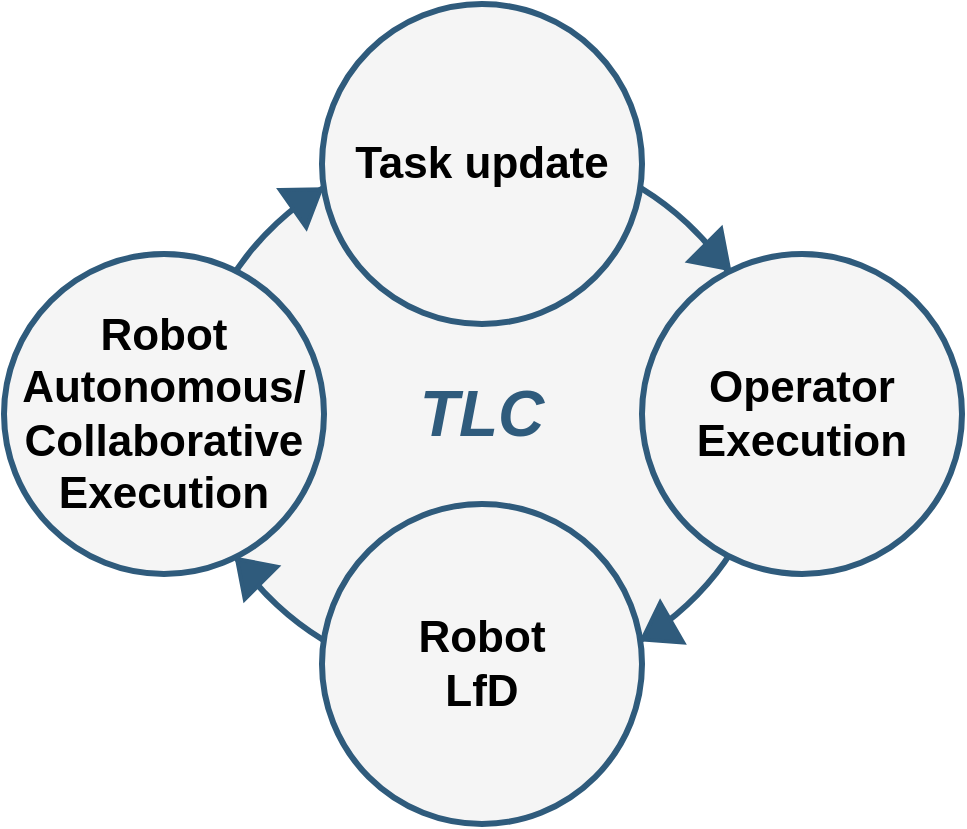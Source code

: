 <mxfile version="24.7.8">
  <diagram name="Page-1" id="TDJMH1aZNbsIJ0r4-Kt9">
    <mxGraphModel dx="1396" dy="837" grid="1" gridSize="10" guides="1" tooltips="1" connect="1" arrows="1" fold="1" page="1" pageScale="1" pageWidth="850" pageHeight="1100" math="0" shadow="0">
      <root>
        <mxCell id="0" />
        <mxCell id="1" parent="0" />
        <mxCell id="1IJxRaSxj_hYwIENcZfZ-1" value="TLC" style="ellipse;whiteSpace=wrap;html=1;rounded=0;shadow=0;dashed=0;comic=0;fontFamily=Helvetica;fontSize=32;fontColor=#2F5B7C;fillColor=#f5f5f5;strokeColor=#2F5B7C;fontStyle=3;strokeWidth=3;labelBorderColor=none;" vertex="1" parent="1">
          <mxGeometry x="330" y="180" width="290" height="270" as="geometry" />
        </mxCell>
        <mxCell id="1IJxRaSxj_hYwIENcZfZ-2" value="Task update" style="ellipse;whiteSpace=wrap;html=1;rounded=0;shadow=0;dashed=0;comic=0;fontFamily=Helvetica;fontSize=22;fontColor=#000000;fillColor=#f5f5f5;strokeColor=#2F5B7C;fontStyle=1;strokeWidth=3;" vertex="1" parent="1">
          <mxGeometry x="395" y="110" width="160" height="160" as="geometry" />
        </mxCell>
        <mxCell id="1IJxRaSxj_hYwIENcZfZ-3" value="Robot&lt;div&gt;LfD&lt;/div&gt;" style="ellipse;whiteSpace=wrap;html=1;rounded=0;shadow=0;dashed=0;comic=0;fontFamily=Helvetica;fontSize=22;fontColor=#000000;fillColor=#f5f5f5;strokeColor=#2F5B7C;fontStyle=1;strokeWidth=3;" vertex="1" parent="1">
          <mxGeometry x="395" y="360" width="160" height="160" as="geometry" />
        </mxCell>
        <mxCell id="1IJxRaSxj_hYwIENcZfZ-4" value="Operator&lt;br&gt;Execution" style="ellipse;whiteSpace=wrap;html=1;rounded=0;shadow=0;dashed=0;comic=0;fontFamily=Helvetica;fontSize=22;fontColor=#000000;fillColor=#f5f5f5;strokeColor=#2F5B7C;fontStyle=1;strokeWidth=3;" vertex="1" parent="1">
          <mxGeometry x="555" y="235" width="160" height="160" as="geometry" />
        </mxCell>
        <mxCell id="1IJxRaSxj_hYwIENcZfZ-5" value="Robot&lt;br&gt;Autonomous/&lt;br&gt;Collaborative&lt;div&gt;Execution&lt;/div&gt;" style="ellipse;whiteSpace=wrap;html=1;rounded=0;shadow=0;dashed=0;comic=0;fontFamily=Helvetica;fontSize=22;fontColor=#000000;fillColor=#f5f5f5;strokeColor=#2F5B7C;fontStyle=1;strokeWidth=3;" vertex="1" parent="1">
          <mxGeometry x="236" y="235" width="160" height="160" as="geometry" />
        </mxCell>
        <mxCell id="1IJxRaSxj_hYwIENcZfZ-6" value="" style="triangle;whiteSpace=wrap;html=1;rotation=-35;strokeWidth=2;strokeColor=#2F5B7C;fillColor=#2F5B7C;" vertex="1" parent="1">
          <mxGeometry x="379" y="196" width="17" height="23" as="geometry" />
        </mxCell>
        <mxCell id="1IJxRaSxj_hYwIENcZfZ-7" value="" style="triangle;whiteSpace=wrap;html=1;rotation=45;strokeWidth=2;strokeColor=#2F5B7C;fillColor=#2F5B7C;" vertex="1" parent="1">
          <mxGeometry x="584" y="225" width="17" height="23" as="geometry" />
        </mxCell>
        <mxCell id="1IJxRaSxj_hYwIENcZfZ-8" value="" style="triangle;whiteSpace=wrap;html=1;rotation=-210;strokeWidth=2;strokeColor=#2F5B7C;fillColor=#2F5B7C;" vertex="1" parent="1">
          <mxGeometry x="554" y="412" width="17" height="23" as="geometry" />
        </mxCell>
        <mxCell id="1IJxRaSxj_hYwIENcZfZ-9" value="" style="triangle;whiteSpace=wrap;html=1;rotation=-135;strokeWidth=2;strokeColor=#2F5B7C;fillColor=#2F5B7C;" vertex="1" parent="1">
          <mxGeometry x="350" y="382" width="17" height="23" as="geometry" />
        </mxCell>
      </root>
    </mxGraphModel>
  </diagram>
</mxfile>
